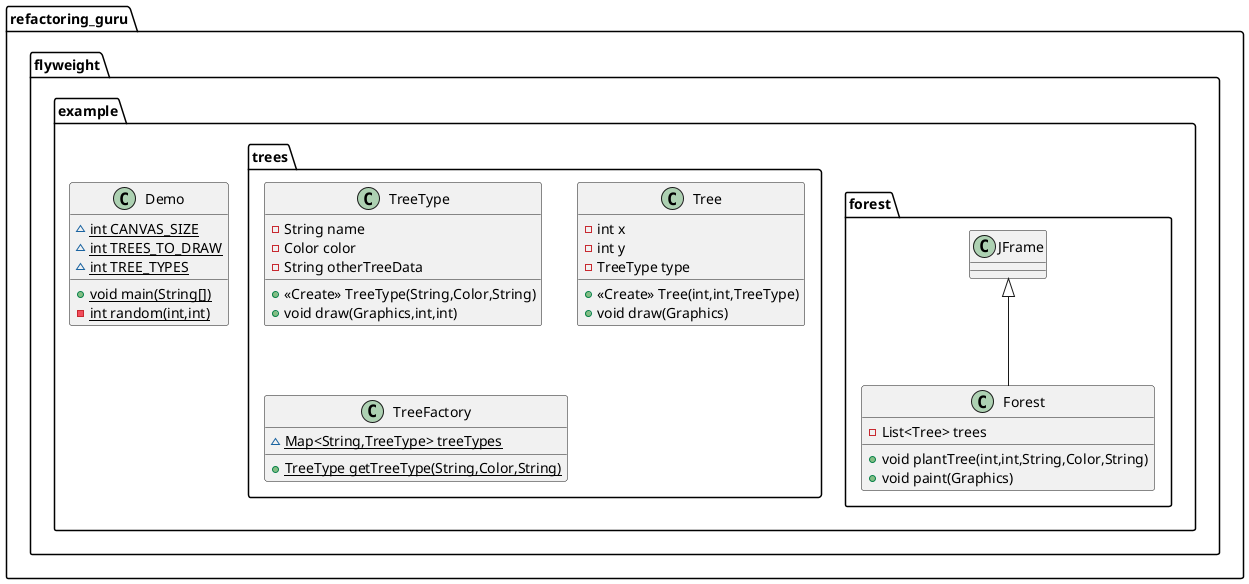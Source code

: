 @startuml
class refactoring_guru.flyweight.example.forest.Forest {
- List<Tree> trees
+ void plantTree(int,int,String,Color,String)
+ void paint(Graphics)
}


class refactoring_guru.flyweight.example.trees.TreeType {
- String name
- Color color
- String otherTreeData
+ <<Create>> TreeType(String,Color,String)
+ void draw(Graphics,int,int)
}


class refactoring_guru.flyweight.example.trees.Tree {
- int x
- int y
- TreeType type
+ <<Create>> Tree(int,int,TreeType)
+ void draw(Graphics)
}


class refactoring_guru.flyweight.example.trees.TreeFactory {
~ {static} Map<String,TreeType> treeTypes
+ {static} TreeType getTreeType(String,Color,String)
}


class refactoring_guru.flyweight.example.Demo {
~ {static} int CANVAS_SIZE
~ {static} int TREES_TO_DRAW
~ {static} int TREE_TYPES
+ {static} void main(String[])
- {static} int random(int,int)
}




refactoring_guru.flyweight.example.forest.JFrame <|-- refactoring_guru.flyweight.example.forest.Forest
@enduml